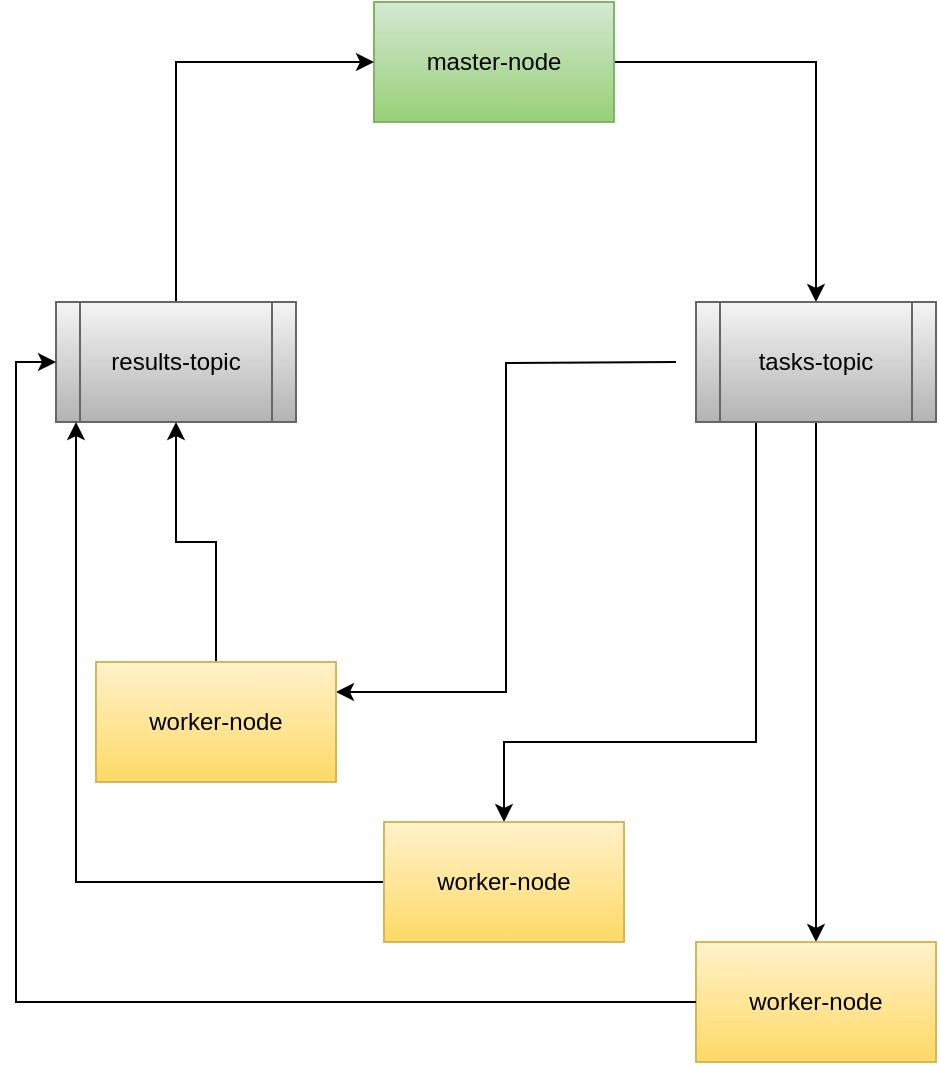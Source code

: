 <mxfile version="26.0.16">
  <diagram name="Page-1" id="2OK6RSdu8_m6pNP5k9eA">
    <mxGraphModel dx="1434" dy="756" grid="1" gridSize="10" guides="1" tooltips="1" connect="1" arrows="1" fold="1" page="1" pageScale="1" pageWidth="827" pageHeight="1169" math="0" shadow="0">
      <root>
        <mxCell id="0" />
        <mxCell id="1" parent="0" />
        <mxCell id="UXgfSFoij_iOCQnIeosn-7" style="edgeStyle=orthogonalEdgeStyle;rounded=0;orthogonalLoop=1;jettySize=auto;html=1;entryX=0.5;entryY=0;entryDx=0;entryDy=0;" edge="1" parent="1" source="UXgfSFoij_iOCQnIeosn-1" target="UXgfSFoij_iOCQnIeosn-2">
          <mxGeometry relative="1" as="geometry" />
        </mxCell>
        <mxCell id="UXgfSFoij_iOCQnIeosn-1" value="master-node" style="rounded=0;whiteSpace=wrap;html=1;fillColor=#d5e8d4;strokeColor=#82b366;gradientColor=#97d077;" vertex="1" parent="1">
          <mxGeometry x="289" y="10" width="120" height="60" as="geometry" />
        </mxCell>
        <mxCell id="UXgfSFoij_iOCQnIeosn-9" style="edgeStyle=orthogonalEdgeStyle;rounded=0;orthogonalLoop=1;jettySize=auto;html=1;entryX=0.5;entryY=0;entryDx=0;entryDy=0;" edge="1" parent="1" source="UXgfSFoij_iOCQnIeosn-2" target="UXgfSFoij_iOCQnIeosn-4">
          <mxGeometry relative="1" as="geometry" />
        </mxCell>
        <mxCell id="UXgfSFoij_iOCQnIeosn-13" style="edgeStyle=orthogonalEdgeStyle;rounded=0;orthogonalLoop=1;jettySize=auto;html=1;entryX=0.5;entryY=0;entryDx=0;entryDy=0;exitX=0.25;exitY=1;exitDx=0;exitDy=0;" edge="1" parent="1" source="UXgfSFoij_iOCQnIeosn-2" target="UXgfSFoij_iOCQnIeosn-5">
          <mxGeometry relative="1" as="geometry">
            <Array as="points">
              <mxPoint x="480" y="380" />
              <mxPoint x="354" y="380" />
            </Array>
          </mxGeometry>
        </mxCell>
        <mxCell id="UXgfSFoij_iOCQnIeosn-14" style="edgeStyle=orthogonalEdgeStyle;rounded=0;orthogonalLoop=1;jettySize=auto;html=1;entryX=1;entryY=0.25;entryDx=0;entryDy=0;" edge="1" parent="1" target="UXgfSFoij_iOCQnIeosn-6">
          <mxGeometry relative="1" as="geometry">
            <mxPoint x="440" y="190" as="sourcePoint" />
          </mxGeometry>
        </mxCell>
        <mxCell id="UXgfSFoij_iOCQnIeosn-2" value="tasks-topic" style="shape=process;whiteSpace=wrap;html=1;backgroundOutline=1;fillColor=#f5f5f5;gradientColor=#b3b3b3;strokeColor=#666666;" vertex="1" parent="1">
          <mxGeometry x="450" y="160" width="120" height="60" as="geometry" />
        </mxCell>
        <mxCell id="UXgfSFoij_iOCQnIeosn-8" style="edgeStyle=orthogonalEdgeStyle;rounded=0;orthogonalLoop=1;jettySize=auto;html=1;entryX=0;entryY=0.5;entryDx=0;entryDy=0;exitX=0.5;exitY=0;exitDx=0;exitDy=0;" edge="1" parent="1" source="UXgfSFoij_iOCQnIeosn-3" target="UXgfSFoij_iOCQnIeosn-1">
          <mxGeometry relative="1" as="geometry" />
        </mxCell>
        <mxCell id="UXgfSFoij_iOCQnIeosn-3" value="results-topic" style="shape=process;whiteSpace=wrap;html=1;backgroundOutline=1;fillColor=#f5f5f5;gradientColor=#b3b3b3;strokeColor=#666666;" vertex="1" parent="1">
          <mxGeometry x="130" y="160" width="120" height="60" as="geometry" />
        </mxCell>
        <mxCell id="UXgfSFoij_iOCQnIeosn-4" value="worker-node" style="rounded=0;whiteSpace=wrap;html=1;fillColor=#fff2cc;gradientColor=#ffd966;strokeColor=#d6b656;" vertex="1" parent="1">
          <mxGeometry x="450" y="480" width="120" height="60" as="geometry" />
        </mxCell>
        <mxCell id="UXgfSFoij_iOCQnIeosn-11" style="edgeStyle=orthogonalEdgeStyle;rounded=0;orthogonalLoop=1;jettySize=auto;html=1;" edge="1" parent="1" source="UXgfSFoij_iOCQnIeosn-5">
          <mxGeometry relative="1" as="geometry">
            <mxPoint x="140" y="220" as="targetPoint" />
            <Array as="points">
              <mxPoint x="140" y="450" />
              <mxPoint x="140" y="220" />
            </Array>
          </mxGeometry>
        </mxCell>
        <mxCell id="UXgfSFoij_iOCQnIeosn-5" value="worker-node" style="rounded=0;whiteSpace=wrap;html=1;fillColor=#fff2cc;gradientColor=#ffd966;strokeColor=#d6b656;" vertex="1" parent="1">
          <mxGeometry x="294" y="420" width="120" height="60" as="geometry" />
        </mxCell>
        <mxCell id="UXgfSFoij_iOCQnIeosn-12" style="edgeStyle=orthogonalEdgeStyle;rounded=0;orthogonalLoop=1;jettySize=auto;html=1;entryX=0.5;entryY=1;entryDx=0;entryDy=0;" edge="1" parent="1" source="UXgfSFoij_iOCQnIeosn-6" target="UXgfSFoij_iOCQnIeosn-3">
          <mxGeometry relative="1" as="geometry" />
        </mxCell>
        <mxCell id="UXgfSFoij_iOCQnIeosn-6" value="worker-node" style="rounded=0;whiteSpace=wrap;html=1;fillColor=#fff2cc;gradientColor=#ffd966;strokeColor=#d6b656;" vertex="1" parent="1">
          <mxGeometry x="150" y="340" width="120" height="60" as="geometry" />
        </mxCell>
        <mxCell id="UXgfSFoij_iOCQnIeosn-10" style="edgeStyle=orthogonalEdgeStyle;rounded=0;orthogonalLoop=1;jettySize=auto;html=1;entryX=0;entryY=0.5;entryDx=0;entryDy=0;" edge="1" parent="1" source="UXgfSFoij_iOCQnIeosn-4" target="UXgfSFoij_iOCQnIeosn-3">
          <mxGeometry relative="1" as="geometry" />
        </mxCell>
      </root>
    </mxGraphModel>
  </diagram>
</mxfile>
